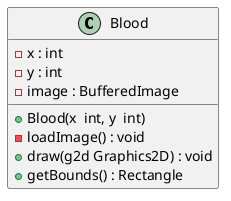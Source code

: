 @startuml
class Blood{
- x : int 
- y : int 
- image : BufferedImage 

+ Blood(x  int, y  int) 
- loadImage() : void 
+ draw(g2d Graphics2D) : void 
+ getBounds() : Rectangle
}
@enduml